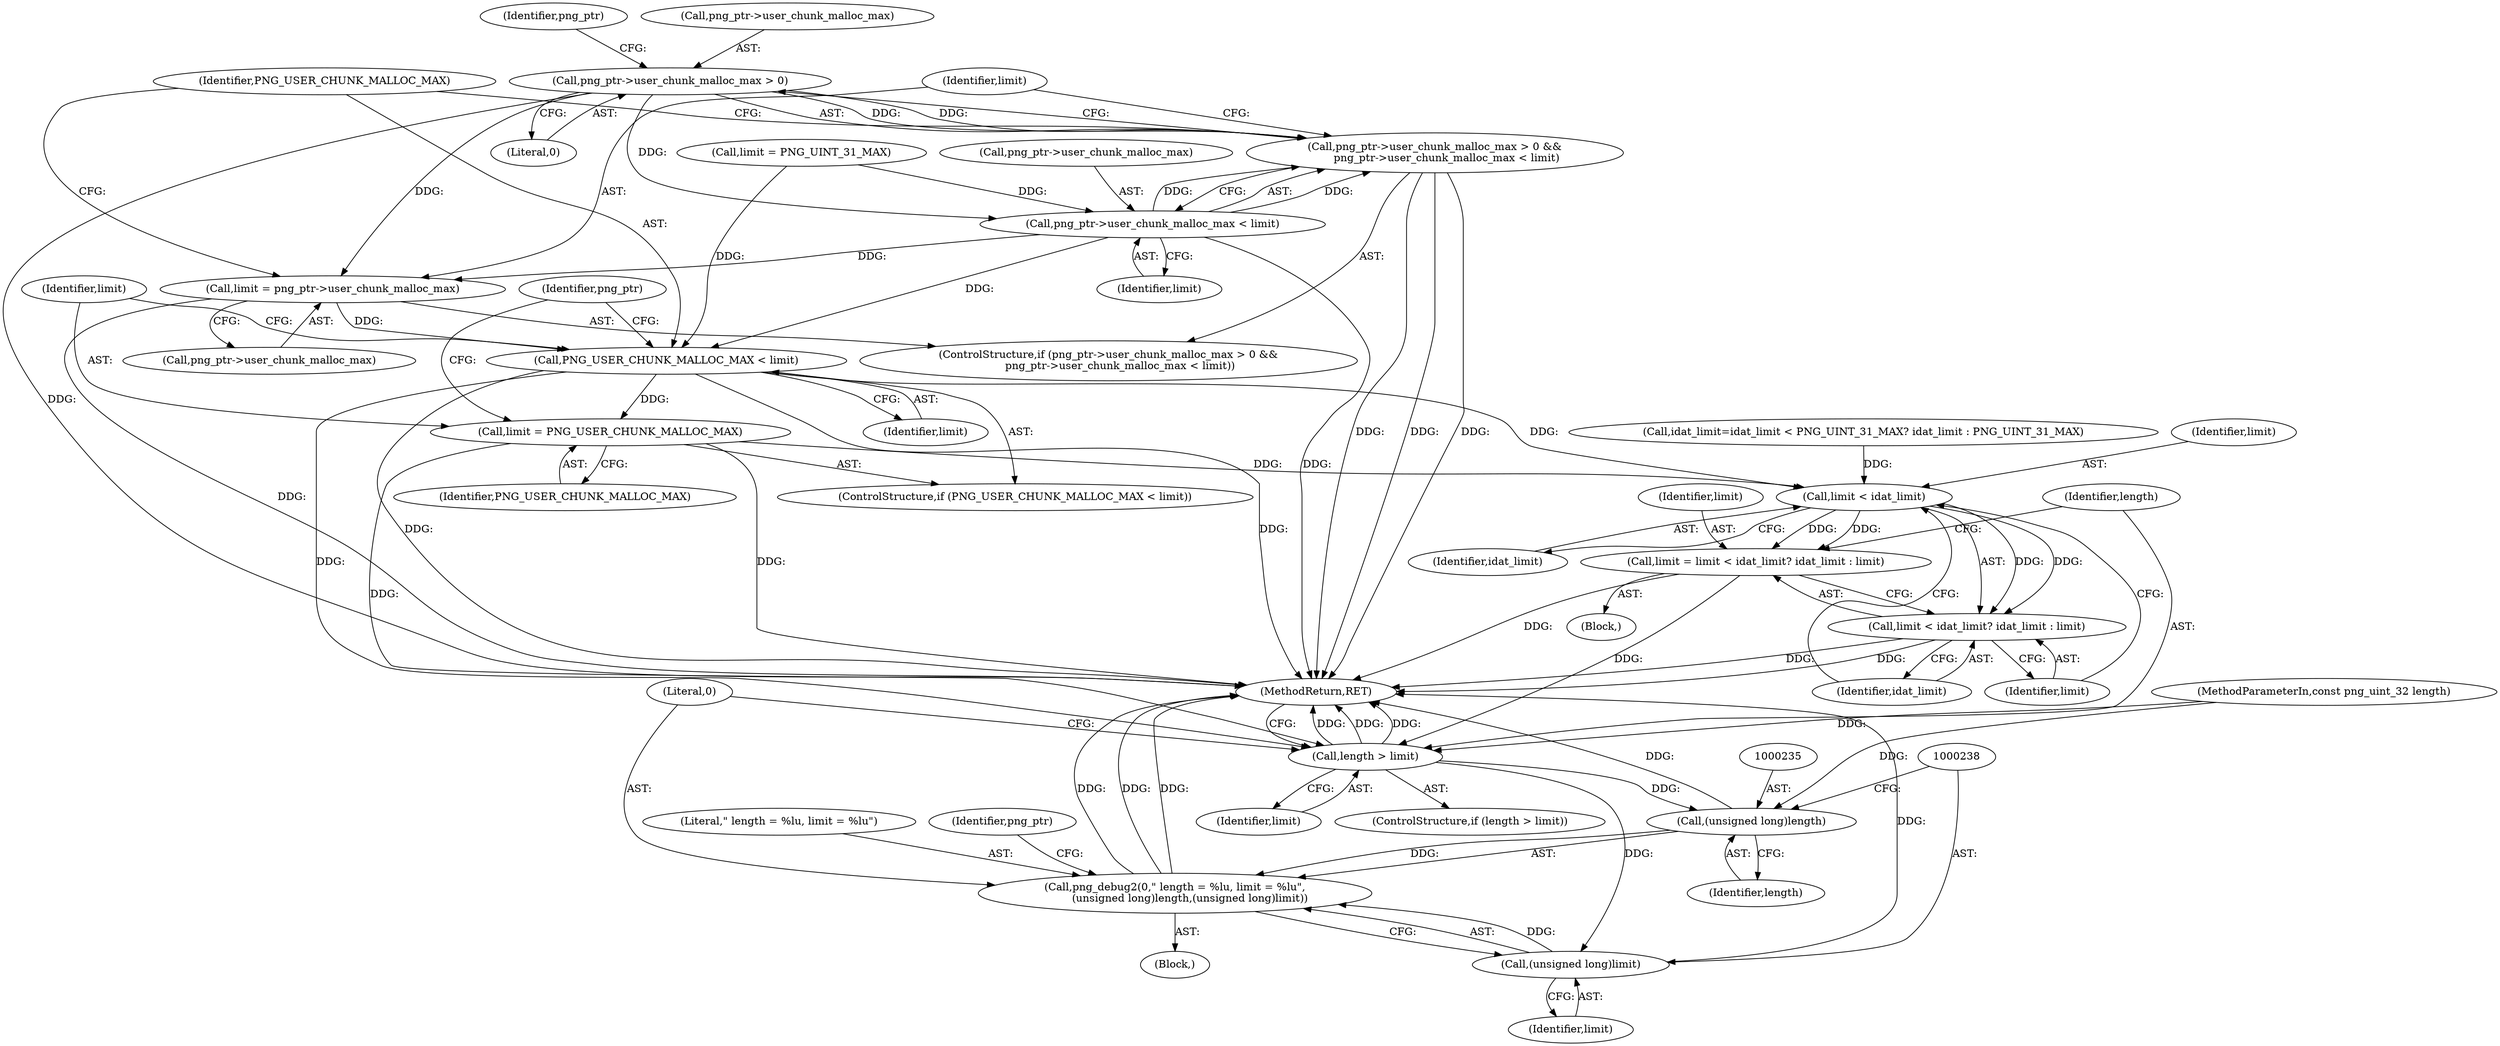 digraph "0_libpng_8a05766cb74af05c04c53e6c9d60c13fc4d59bf2@API" {
"1000111" [label="(Call,png_ptr->user_chunk_malloc_max > 0)"];
"1000110" [label="(Call,png_ptr->user_chunk_malloc_max > 0 &&\n       png_ptr->user_chunk_malloc_max < limit)"];
"1000116" [label="(Call,png_ptr->user_chunk_malloc_max < limit)"];
"1000121" [label="(Call,limit = png_ptr->user_chunk_malloc_max)"];
"1000127" [label="(Call,PNG_USER_CHUNK_MALLOC_MAX < limit)"];
"1000130" [label="(Call,limit = PNG_USER_CHUNK_MALLOC_MAX)"];
"1000221" [label="(Call,limit < idat_limit)"];
"1000218" [label="(Call,limit = limit < idat_limit? idat_limit : limit)"];
"1000227" [label="(Call,length > limit)"];
"1000234" [label="(Call,(unsigned long)length)"];
"1000231" [label="(Call,png_debug2(0,\" length = %lu, limit = %lu\",\n         (unsigned long)length,(unsigned long)limit))"];
"1000237" [label="(Call,(unsigned long)limit)"];
"1000220" [label="(Call,limit < idat_limit? idat_limit : limit)"];
"1000120" [label="(Identifier,limit)"];
"1000109" [label="(ControlStructure,if (png_ptr->user_chunk_malloc_max > 0 &&\n       png_ptr->user_chunk_malloc_max < limit))"];
"1000234" [label="(Call,(unsigned long)length)"];
"1000227" [label="(Call,length > limit)"];
"1000121" [label="(Call,limit = png_ptr->user_chunk_malloc_max)"];
"1000126" [label="(ControlStructure,if (PNG_USER_CHUNK_MALLOC_MAX < limit))"];
"1000219" [label="(Identifier,limit)"];
"1000129" [label="(Identifier,limit)"];
"1000122" [label="(Identifier,limit)"];
"1000224" [label="(Identifier,idat_limit)"];
"1000233" [label="(Literal,\" length = %lu, limit = %lu\")"];
"1000127" [label="(Call,PNG_USER_CHUNK_MALLOC_MAX < limit)"];
"1000229" [label="(Identifier,limit)"];
"1000241" [label="(Identifier,png_ptr)"];
"1000232" [label="(Literal,0)"];
"1000118" [label="(Identifier,png_ptr)"];
"1000243" [label="(MethodReturn,RET)"];
"1000231" [label="(Call,png_debug2(0,\" length = %lu, limit = %lu\",\n         (unsigned long)length,(unsigned long)limit))"];
"1000112" [label="(Call,png_ptr->user_chunk_malloc_max)"];
"1000210" [label="(Call,idat_limit=idat_limit < PNG_UINT_31_MAX? idat_limit : PNG_UINT_31_MAX)"];
"1000223" [label="(Identifier,idat_limit)"];
"1000218" [label="(Call,limit = limit < idat_limit? idat_limit : limit)"];
"1000139" [label="(Block,)"];
"1000228" [label="(Identifier,length)"];
"1000115" [label="(Literal,0)"];
"1000136" [label="(Identifier,png_ptr)"];
"1000131" [label="(Identifier,limit)"];
"1000110" [label="(Call,png_ptr->user_chunk_malloc_max > 0 &&\n       png_ptr->user_chunk_malloc_max < limit)"];
"1000132" [label="(Identifier,PNG_USER_CHUNK_MALLOC_MAX)"];
"1000221" [label="(Call,limit < idat_limit)"];
"1000106" [label="(Call,limit = PNG_UINT_31_MAX)"];
"1000128" [label="(Identifier,PNG_USER_CHUNK_MALLOC_MAX)"];
"1000123" [label="(Call,png_ptr->user_chunk_malloc_max)"];
"1000116" [label="(Call,png_ptr->user_chunk_malloc_max < limit)"];
"1000220" [label="(Call,limit < idat_limit? idat_limit : limit)"];
"1000222" [label="(Identifier,limit)"];
"1000111" [label="(Call,png_ptr->user_chunk_malloc_max > 0)"];
"1000226" [label="(ControlStructure,if (length > limit))"];
"1000237" [label="(Call,(unsigned long)limit)"];
"1000225" [label="(Identifier,limit)"];
"1000230" [label="(Block,)"];
"1000236" [label="(Identifier,length)"];
"1000103" [label="(MethodParameterIn,const png_uint_32 length)"];
"1000239" [label="(Identifier,limit)"];
"1000117" [label="(Call,png_ptr->user_chunk_malloc_max)"];
"1000130" [label="(Call,limit = PNG_USER_CHUNK_MALLOC_MAX)"];
"1000111" -> "1000110"  [label="AST: "];
"1000111" -> "1000115"  [label="CFG: "];
"1000112" -> "1000111"  [label="AST: "];
"1000115" -> "1000111"  [label="AST: "];
"1000118" -> "1000111"  [label="CFG: "];
"1000110" -> "1000111"  [label="CFG: "];
"1000111" -> "1000243"  [label="DDG: "];
"1000111" -> "1000110"  [label="DDG: "];
"1000111" -> "1000110"  [label="DDG: "];
"1000111" -> "1000116"  [label="DDG: "];
"1000111" -> "1000121"  [label="DDG: "];
"1000110" -> "1000109"  [label="AST: "];
"1000110" -> "1000116"  [label="CFG: "];
"1000116" -> "1000110"  [label="AST: "];
"1000122" -> "1000110"  [label="CFG: "];
"1000128" -> "1000110"  [label="CFG: "];
"1000110" -> "1000243"  [label="DDG: "];
"1000110" -> "1000243"  [label="DDG: "];
"1000110" -> "1000243"  [label="DDG: "];
"1000116" -> "1000110"  [label="DDG: "];
"1000116" -> "1000110"  [label="DDG: "];
"1000116" -> "1000120"  [label="CFG: "];
"1000117" -> "1000116"  [label="AST: "];
"1000120" -> "1000116"  [label="AST: "];
"1000116" -> "1000243"  [label="DDG: "];
"1000106" -> "1000116"  [label="DDG: "];
"1000116" -> "1000121"  [label="DDG: "];
"1000116" -> "1000127"  [label="DDG: "];
"1000121" -> "1000109"  [label="AST: "];
"1000121" -> "1000123"  [label="CFG: "];
"1000122" -> "1000121"  [label="AST: "];
"1000123" -> "1000121"  [label="AST: "];
"1000128" -> "1000121"  [label="CFG: "];
"1000121" -> "1000243"  [label="DDG: "];
"1000121" -> "1000127"  [label="DDG: "];
"1000127" -> "1000126"  [label="AST: "];
"1000127" -> "1000129"  [label="CFG: "];
"1000128" -> "1000127"  [label="AST: "];
"1000129" -> "1000127"  [label="AST: "];
"1000131" -> "1000127"  [label="CFG: "];
"1000136" -> "1000127"  [label="CFG: "];
"1000127" -> "1000243"  [label="DDG: "];
"1000127" -> "1000243"  [label="DDG: "];
"1000106" -> "1000127"  [label="DDG: "];
"1000127" -> "1000130"  [label="DDG: "];
"1000127" -> "1000221"  [label="DDG: "];
"1000127" -> "1000227"  [label="DDG: "];
"1000130" -> "1000126"  [label="AST: "];
"1000130" -> "1000132"  [label="CFG: "];
"1000131" -> "1000130"  [label="AST: "];
"1000132" -> "1000130"  [label="AST: "];
"1000136" -> "1000130"  [label="CFG: "];
"1000130" -> "1000243"  [label="DDG: "];
"1000130" -> "1000221"  [label="DDG: "];
"1000130" -> "1000227"  [label="DDG: "];
"1000221" -> "1000220"  [label="AST: "];
"1000221" -> "1000223"  [label="CFG: "];
"1000222" -> "1000221"  [label="AST: "];
"1000223" -> "1000221"  [label="AST: "];
"1000224" -> "1000221"  [label="CFG: "];
"1000225" -> "1000221"  [label="CFG: "];
"1000221" -> "1000218"  [label="DDG: "];
"1000221" -> "1000218"  [label="DDG: "];
"1000210" -> "1000221"  [label="DDG: "];
"1000221" -> "1000220"  [label="DDG: "];
"1000221" -> "1000220"  [label="DDG: "];
"1000218" -> "1000139"  [label="AST: "];
"1000218" -> "1000220"  [label="CFG: "];
"1000219" -> "1000218"  [label="AST: "];
"1000220" -> "1000218"  [label="AST: "];
"1000228" -> "1000218"  [label="CFG: "];
"1000218" -> "1000243"  [label="DDG: "];
"1000218" -> "1000227"  [label="DDG: "];
"1000227" -> "1000226"  [label="AST: "];
"1000227" -> "1000229"  [label="CFG: "];
"1000228" -> "1000227"  [label="AST: "];
"1000229" -> "1000227"  [label="AST: "];
"1000232" -> "1000227"  [label="CFG: "];
"1000243" -> "1000227"  [label="CFG: "];
"1000227" -> "1000243"  [label="DDG: "];
"1000227" -> "1000243"  [label="DDG: "];
"1000227" -> "1000243"  [label="DDG: "];
"1000103" -> "1000227"  [label="DDG: "];
"1000227" -> "1000234"  [label="DDG: "];
"1000227" -> "1000237"  [label="DDG: "];
"1000234" -> "1000231"  [label="AST: "];
"1000234" -> "1000236"  [label="CFG: "];
"1000235" -> "1000234"  [label="AST: "];
"1000236" -> "1000234"  [label="AST: "];
"1000238" -> "1000234"  [label="CFG: "];
"1000234" -> "1000243"  [label="DDG: "];
"1000234" -> "1000231"  [label="DDG: "];
"1000103" -> "1000234"  [label="DDG: "];
"1000231" -> "1000230"  [label="AST: "];
"1000231" -> "1000237"  [label="CFG: "];
"1000232" -> "1000231"  [label="AST: "];
"1000233" -> "1000231"  [label="AST: "];
"1000237" -> "1000231"  [label="AST: "];
"1000241" -> "1000231"  [label="CFG: "];
"1000231" -> "1000243"  [label="DDG: "];
"1000231" -> "1000243"  [label="DDG: "];
"1000231" -> "1000243"  [label="DDG: "];
"1000237" -> "1000231"  [label="DDG: "];
"1000237" -> "1000239"  [label="CFG: "];
"1000238" -> "1000237"  [label="AST: "];
"1000239" -> "1000237"  [label="AST: "];
"1000237" -> "1000243"  [label="DDG: "];
"1000220" -> "1000224"  [label="CFG: "];
"1000220" -> "1000225"  [label="CFG: "];
"1000224" -> "1000220"  [label="AST: "];
"1000225" -> "1000220"  [label="AST: "];
"1000220" -> "1000243"  [label="DDG: "];
"1000220" -> "1000243"  [label="DDG: "];
}
